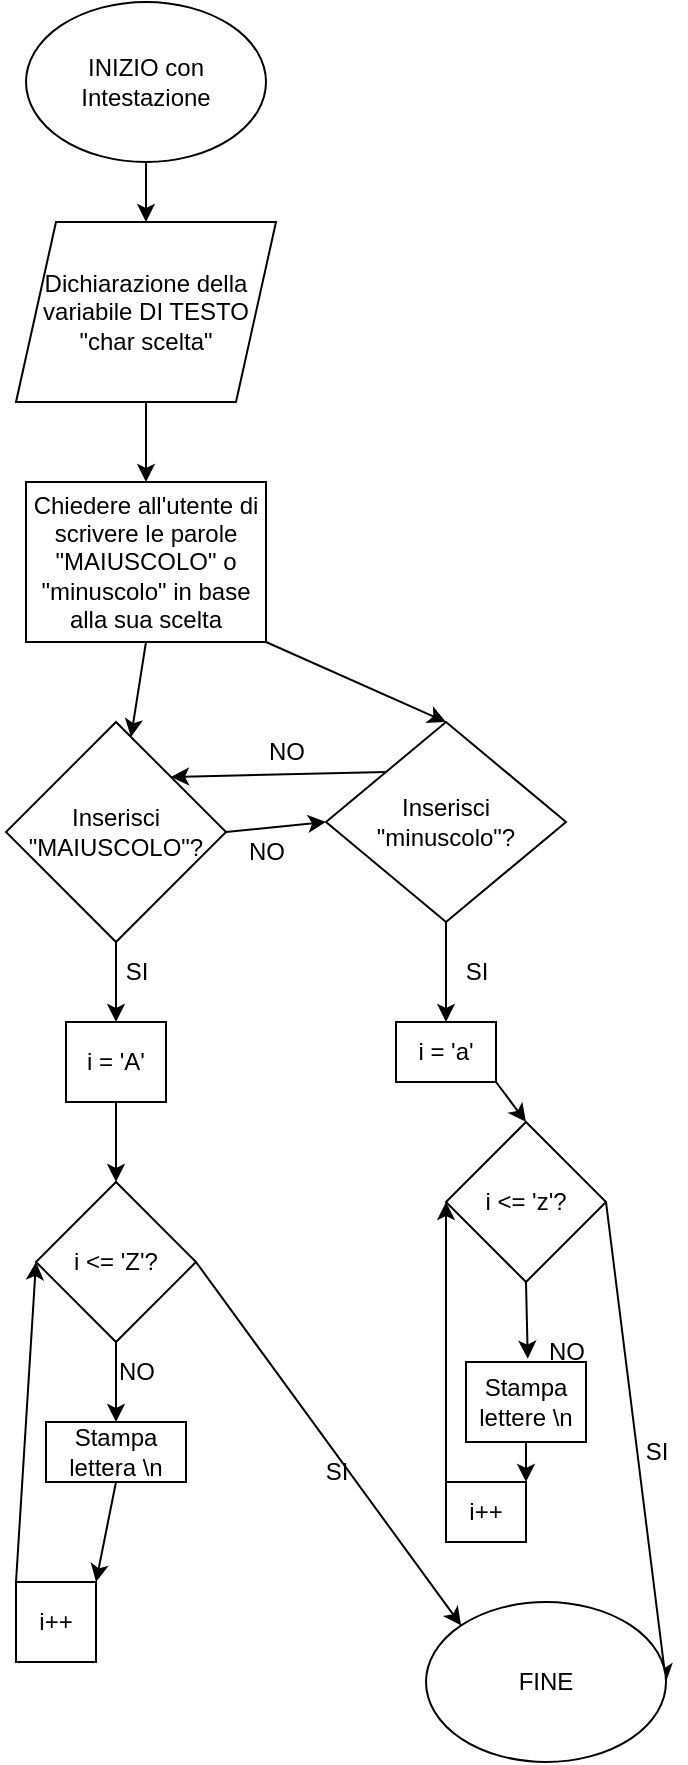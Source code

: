 <mxfile>
    <diagram id="UznXpJ-2isVIlN6p-EZ0" name="Pagina-1">
        <mxGraphModel dx="1074" dy="323" grid="1" gridSize="10" guides="1" tooltips="1" connect="1" arrows="1" fold="1" page="1" pageScale="1" pageWidth="827" pageHeight="1169" math="0" shadow="0">
            <root>
                <mxCell id="0"/>
                <mxCell id="1" parent="0"/>
                <mxCell id="3" style="edgeStyle=none;html=1;exitX=0.5;exitY=1;exitDx=0;exitDy=0;" edge="1" parent="1" source="2">
                    <mxGeometry relative="1" as="geometry">
                        <mxPoint x="80" y="120" as="targetPoint"/>
                    </mxGeometry>
                </mxCell>
                <mxCell id="2" value="INIZIO con Intestazione" style="ellipse;whiteSpace=wrap;html=1;" vertex="1" parent="1">
                    <mxGeometry x="20" y="10" width="120" height="80" as="geometry"/>
                </mxCell>
                <mxCell id="5" style="edgeStyle=none;html=1;exitX=0.5;exitY=1;exitDx=0;exitDy=0;" edge="1" parent="1" source="4" target="6">
                    <mxGeometry relative="1" as="geometry">
                        <mxPoint x="80" y="240" as="targetPoint"/>
                    </mxGeometry>
                </mxCell>
                <mxCell id="4" value="Dichiarazione della variabile DI TESTO &quot;char scelta&quot;" style="shape=parallelogram;perimeter=parallelogramPerimeter;whiteSpace=wrap;html=1;fixedSize=1;" vertex="1" parent="1">
                    <mxGeometry x="15" y="120" width="130" height="90" as="geometry"/>
                </mxCell>
                <mxCell id="7" style="edgeStyle=none;html=1;exitX=0.5;exitY=1;exitDx=0;exitDy=0;" edge="1" parent="1" source="6" target="8">
                    <mxGeometry relative="1" as="geometry">
                        <mxPoint x="80" y="370" as="targetPoint"/>
                    </mxGeometry>
                </mxCell>
                <mxCell id="11" style="edgeStyle=none;html=1;exitX=1;exitY=1;exitDx=0;exitDy=0;entryX=0.5;entryY=0;entryDx=0;entryDy=0;" edge="1" parent="1" source="6" target="10">
                    <mxGeometry relative="1" as="geometry"/>
                </mxCell>
                <mxCell id="6" value="Chiedere all'utente di scrivere le parole &quot;MAIUSCOLO&quot; o &quot;minuscolo&quot; in base alla sua scelta" style="rounded=0;whiteSpace=wrap;html=1;" vertex="1" parent="1">
                    <mxGeometry x="20" y="250" width="120" height="80" as="geometry"/>
                </mxCell>
                <mxCell id="12" style="edgeStyle=none;html=1;exitX=0.5;exitY=1;exitDx=0;exitDy=0;" edge="1" parent="1" source="8">
                    <mxGeometry relative="1" as="geometry">
                        <mxPoint x="65" y="520" as="targetPoint"/>
                    </mxGeometry>
                </mxCell>
                <mxCell id="13" style="edgeStyle=none;html=1;exitX=1;exitY=0.5;exitDx=0;exitDy=0;entryX=0;entryY=0.5;entryDx=0;entryDy=0;" edge="1" parent="1" source="8" target="10">
                    <mxGeometry relative="1" as="geometry"/>
                </mxCell>
                <mxCell id="8" value="Inserisci &quot;MAIUSCOLO&quot;?" style="rhombus;whiteSpace=wrap;html=1;" vertex="1" parent="1">
                    <mxGeometry x="10" y="370" width="110" height="110" as="geometry"/>
                </mxCell>
                <mxCell id="14" style="edgeStyle=none;html=1;exitX=0;exitY=0;exitDx=0;exitDy=0;entryX=1;entryY=0;entryDx=0;entryDy=0;" edge="1" parent="1" source="10" target="8">
                    <mxGeometry relative="1" as="geometry"/>
                </mxCell>
                <mxCell id="15" style="edgeStyle=none;html=1;exitX=0.5;exitY=1;exitDx=0;exitDy=0;" edge="1" parent="1" source="10">
                    <mxGeometry relative="1" as="geometry">
                        <mxPoint x="230" y="520" as="targetPoint"/>
                    </mxGeometry>
                </mxCell>
                <mxCell id="10" value="Inserisci &lt;br&gt;&quot;minuscolo&quot;?" style="rhombus;whiteSpace=wrap;html=1;" vertex="1" parent="1">
                    <mxGeometry x="170" y="370" width="120" height="100" as="geometry"/>
                </mxCell>
                <mxCell id="16" value="NO" style="text;html=1;align=center;verticalAlign=middle;resizable=0;points=[];autosize=1;strokeColor=none;fillColor=none;" vertex="1" parent="1">
                    <mxGeometry x="130" y="370" width="40" height="30" as="geometry"/>
                </mxCell>
                <mxCell id="17" value="NO" style="text;html=1;align=center;verticalAlign=middle;resizable=0;points=[];autosize=1;strokeColor=none;fillColor=none;" vertex="1" parent="1">
                    <mxGeometry x="120" y="420" width="40" height="30" as="geometry"/>
                </mxCell>
                <mxCell id="18" value="SI" style="text;html=1;align=center;verticalAlign=middle;resizable=0;points=[];autosize=1;strokeColor=none;fillColor=none;" vertex="1" parent="1">
                    <mxGeometry x="230" y="480" width="30" height="30" as="geometry"/>
                </mxCell>
                <mxCell id="19" value="SI" style="text;html=1;align=center;verticalAlign=middle;resizable=0;points=[];autosize=1;strokeColor=none;fillColor=none;" vertex="1" parent="1">
                    <mxGeometry x="60" y="480" width="30" height="30" as="geometry"/>
                </mxCell>
                <mxCell id="22" style="edgeStyle=none;html=1;exitX=0.5;exitY=1;exitDx=0;exitDy=0;" edge="1" parent="1" source="21">
                    <mxGeometry relative="1" as="geometry">
                        <mxPoint x="65" y="600" as="targetPoint"/>
                    </mxGeometry>
                </mxCell>
                <mxCell id="21" value="i = 'A'" style="rounded=0;whiteSpace=wrap;html=1;" vertex="1" parent="1">
                    <mxGeometry x="40" y="520" width="50" height="40" as="geometry"/>
                </mxCell>
                <mxCell id="24" style="edgeStyle=none;html=1;exitX=0.5;exitY=1;exitDx=0;exitDy=0;" edge="1" parent="1" source="23">
                    <mxGeometry relative="1" as="geometry">
                        <mxPoint x="65" y="720" as="targetPoint"/>
                    </mxGeometry>
                </mxCell>
                <mxCell id="28" style="edgeStyle=none;html=1;exitX=1;exitY=0.5;exitDx=0;exitDy=0;entryX=0;entryY=0;entryDx=0;entryDy=0;" edge="1" parent="1" source="23" target="41">
                    <mxGeometry relative="1" as="geometry">
                        <mxPoint x="120" y="720" as="targetPoint"/>
                    </mxGeometry>
                </mxCell>
                <mxCell id="23" value="i &amp;lt;= 'Z'?" style="rhombus;whiteSpace=wrap;html=1;" vertex="1" parent="1">
                    <mxGeometry x="25" y="600" width="80" height="80" as="geometry"/>
                </mxCell>
                <mxCell id="25" value="NO" style="text;html=1;align=center;verticalAlign=middle;resizable=0;points=[];autosize=1;strokeColor=none;fillColor=none;" vertex="1" parent="1">
                    <mxGeometry x="55" y="680" width="40" height="30" as="geometry"/>
                </mxCell>
                <mxCell id="27" style="edgeStyle=none;html=1;exitX=0;exitY=0;exitDx=0;exitDy=0;entryX=0;entryY=0.5;entryDx=0;entryDy=0;" edge="1" parent="1" source="26" target="23">
                    <mxGeometry relative="1" as="geometry"/>
                </mxCell>
                <mxCell id="26" value="i++" style="rounded=0;whiteSpace=wrap;html=1;" vertex="1" parent="1">
                    <mxGeometry x="15" y="800" width="40" height="40" as="geometry"/>
                </mxCell>
                <mxCell id="29" value="SI" style="text;html=1;align=center;verticalAlign=middle;resizable=0;points=[];autosize=1;strokeColor=none;fillColor=none;" vertex="1" parent="1">
                    <mxGeometry x="160" y="730" width="30" height="30" as="geometry"/>
                </mxCell>
                <mxCell id="33" style="edgeStyle=none;html=1;exitX=1;exitY=1;exitDx=0;exitDy=0;entryX=0.5;entryY=0;entryDx=0;entryDy=0;" edge="1" parent="1" source="31" target="32">
                    <mxGeometry relative="1" as="geometry"/>
                </mxCell>
                <mxCell id="31" value="i = 'a'" style="rounded=0;whiteSpace=wrap;html=1;" vertex="1" parent="1">
                    <mxGeometry x="205" y="520" width="50" height="30" as="geometry"/>
                </mxCell>
                <mxCell id="46" style="edgeStyle=none;html=1;exitX=0.5;exitY=1;exitDx=0;exitDy=0;entryX=0.022;entryY=0.612;entryDx=0;entryDy=0;entryPerimeter=0;" edge="1" parent="1" source="32" target="37">
                    <mxGeometry relative="1" as="geometry"/>
                </mxCell>
                <mxCell id="50" style="edgeStyle=none;html=1;exitX=1;exitY=0.5;exitDx=0;exitDy=0;entryX=1;entryY=0.5;entryDx=0;entryDy=0;" edge="1" parent="1" source="32" target="41">
                    <mxGeometry relative="1" as="geometry"/>
                </mxCell>
                <mxCell id="32" value="i &amp;lt;= 'z'?" style="rhombus;whiteSpace=wrap;html=1;" vertex="1" parent="1">
                    <mxGeometry x="230" y="570" width="80" height="80" as="geometry"/>
                </mxCell>
                <mxCell id="36" style="edgeStyle=none;html=1;exitX=0;exitY=0;exitDx=0;exitDy=0;entryX=0;entryY=0.5;entryDx=0;entryDy=0;" edge="1" parent="1" source="35" target="32">
                    <mxGeometry relative="1" as="geometry"/>
                </mxCell>
                <mxCell id="35" value="i++" style="rounded=0;whiteSpace=wrap;html=1;" vertex="1" parent="1">
                    <mxGeometry x="230" y="750" width="40" height="30" as="geometry"/>
                </mxCell>
                <mxCell id="37" value="NO" style="text;html=1;align=center;verticalAlign=middle;resizable=0;points=[];autosize=1;strokeColor=none;fillColor=none;" vertex="1" parent="1">
                    <mxGeometry x="270" y="670" width="40" height="30" as="geometry"/>
                </mxCell>
                <mxCell id="41" value="FINE" style="ellipse;whiteSpace=wrap;html=1;" vertex="1" parent="1">
                    <mxGeometry x="220" y="810" width="120" height="80" as="geometry"/>
                </mxCell>
                <mxCell id="45" style="edgeStyle=none;html=1;exitX=0.5;exitY=1;exitDx=0;exitDy=0;entryX=1;entryY=0;entryDx=0;entryDy=0;" edge="1" parent="1" source="44" target="26">
                    <mxGeometry relative="1" as="geometry"/>
                </mxCell>
                <mxCell id="44" value="Stampa lettera \n" style="rounded=0;whiteSpace=wrap;html=1;" vertex="1" parent="1">
                    <mxGeometry x="30" y="720" width="70" height="30" as="geometry"/>
                </mxCell>
                <mxCell id="48" style="edgeStyle=none;html=1;exitX=0.5;exitY=1;exitDx=0;exitDy=0;entryX=1;entryY=0;entryDx=0;entryDy=0;" edge="1" parent="1" source="47" target="35">
                    <mxGeometry relative="1" as="geometry"/>
                </mxCell>
                <mxCell id="47" value="Stampa lettere \n" style="rounded=0;whiteSpace=wrap;html=1;" vertex="1" parent="1">
                    <mxGeometry x="240" y="690" width="60" height="40" as="geometry"/>
                </mxCell>
                <mxCell id="51" value="SI" style="text;html=1;align=center;verticalAlign=middle;resizable=0;points=[];autosize=1;strokeColor=none;fillColor=none;" vertex="1" parent="1">
                    <mxGeometry x="320" y="720" width="30" height="30" as="geometry"/>
                </mxCell>
            </root>
        </mxGraphModel>
    </diagram>
</mxfile>